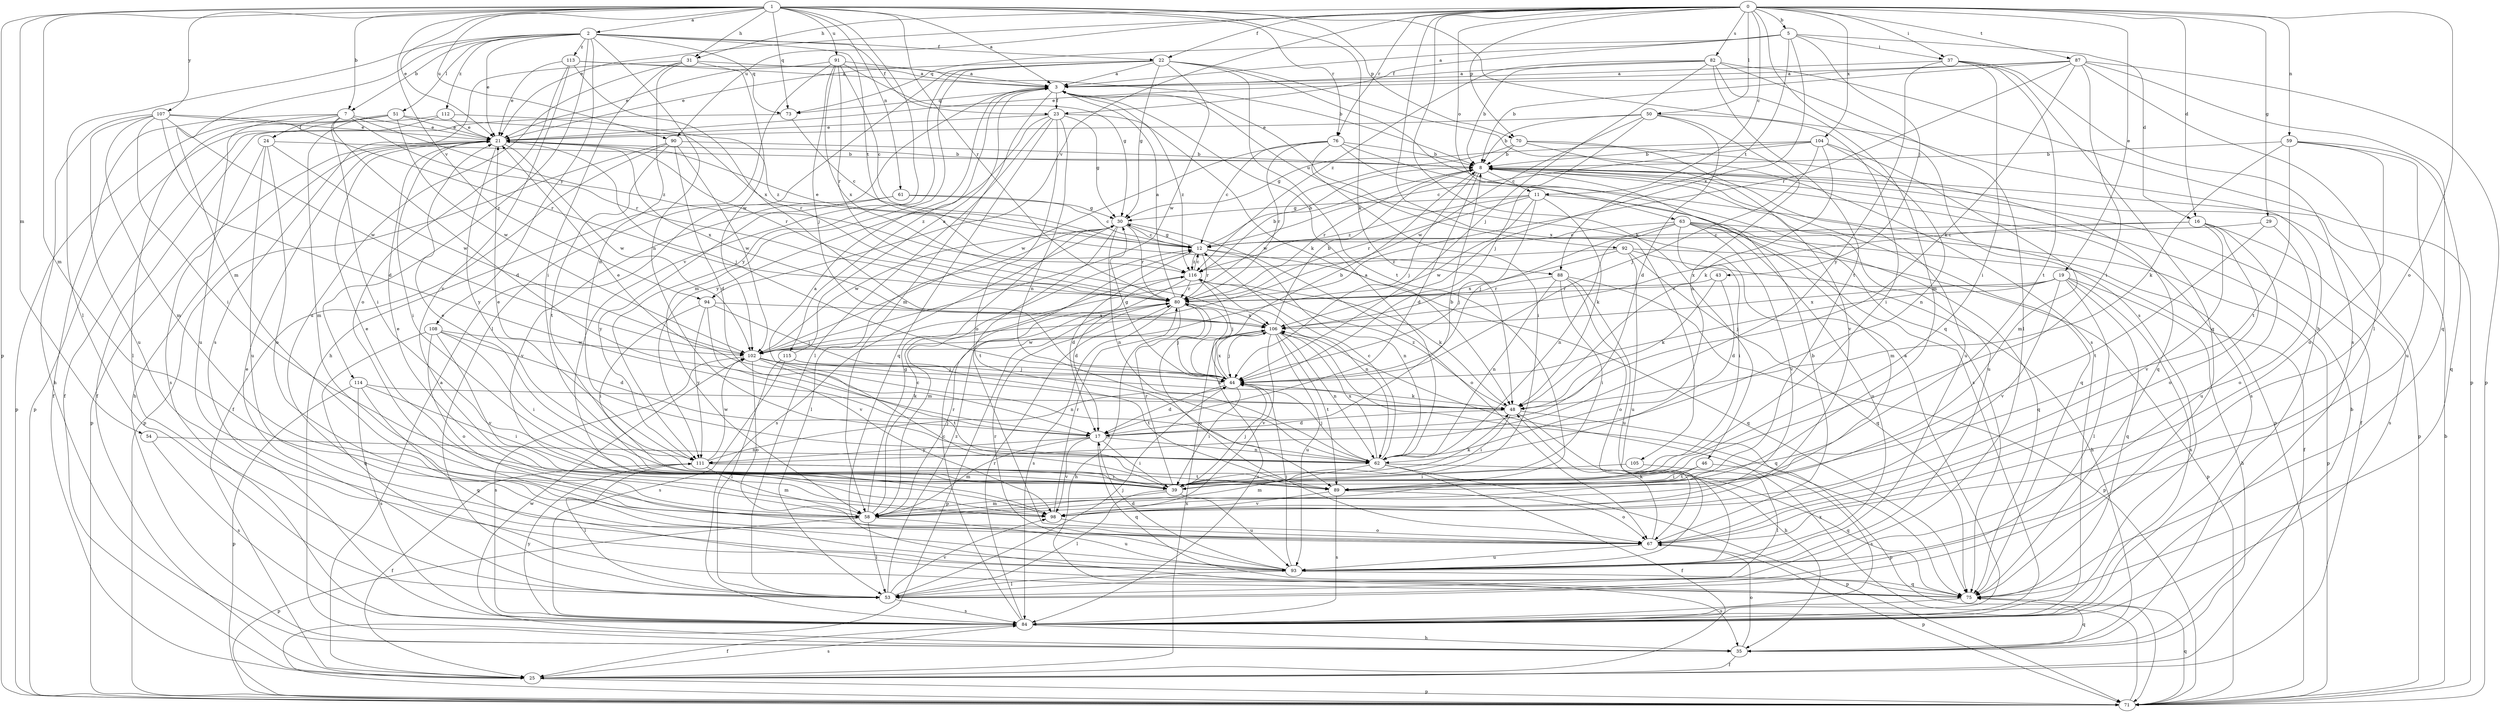 strict digraph  {
0;
1;
2;
3;
5;
7;
8;
11;
12;
16;
17;
19;
21;
22;
23;
24;
25;
29;
30;
31;
35;
37;
39;
43;
44;
46;
48;
50;
51;
53;
54;
58;
59;
61;
62;
63;
67;
70;
71;
73;
75;
76;
80;
82;
84;
87;
88;
89;
90;
91;
92;
93;
94;
98;
102;
104;
105;
106;
107;
108;
111;
112;
113;
114;
115;
116;
0 -> 5  [label=b];
0 -> 11  [label=c];
0 -> 16  [label=d];
0 -> 19  [label=e];
0 -> 21  [label=e];
0 -> 22  [label=f];
0 -> 29  [label=g];
0 -> 31  [label=h];
0 -> 37  [label=i];
0 -> 46  [label=k];
0 -> 50  [label=l];
0 -> 59  [label=n];
0 -> 63  [label=o];
0 -> 67  [label=o];
0 -> 70  [label=p];
0 -> 76  [label=r];
0 -> 82  [label=s];
0 -> 84  [label=s];
0 -> 87  [label=t];
0 -> 90  [label=u];
0 -> 94  [label=v];
0 -> 104  [label=x];
0 -> 105  [label=x];
1 -> 2  [label=a];
1 -> 3  [label=a];
1 -> 7  [label=b];
1 -> 21  [label=e];
1 -> 31  [label=h];
1 -> 35  [label=h];
1 -> 48  [label=k];
1 -> 54  [label=m];
1 -> 58  [label=m];
1 -> 61  [label=n];
1 -> 70  [label=p];
1 -> 71  [label=p];
1 -> 73  [label=q];
1 -> 76  [label=r];
1 -> 80  [label=r];
1 -> 90  [label=u];
1 -> 91  [label=u];
1 -> 94  [label=v];
1 -> 98  [label=v];
1 -> 107  [label=y];
2 -> 7  [label=b];
2 -> 21  [label=e];
2 -> 22  [label=f];
2 -> 23  [label=f];
2 -> 51  [label=l];
2 -> 53  [label=l];
2 -> 58  [label=m];
2 -> 62  [label=n];
2 -> 73  [label=q];
2 -> 88  [label=t];
2 -> 108  [label=y];
2 -> 112  [label=z];
2 -> 113  [label=z];
2 -> 114  [label=z];
3 -> 23  [label=f];
3 -> 48  [label=k];
3 -> 58  [label=m];
3 -> 73  [label=q];
3 -> 92  [label=u];
3 -> 115  [label=z];
5 -> 3  [label=a];
5 -> 16  [label=d];
5 -> 23  [label=f];
5 -> 37  [label=i];
5 -> 43  [label=j];
5 -> 73  [label=q];
5 -> 88  [label=t];
5 -> 106  [label=x];
7 -> 17  [label=d];
7 -> 21  [label=e];
7 -> 24  [label=f];
7 -> 25  [label=f];
7 -> 39  [label=i];
7 -> 80  [label=r];
7 -> 93  [label=u];
7 -> 116  [label=z];
8 -> 11  [label=c];
8 -> 17  [label=d];
8 -> 25  [label=f];
8 -> 44  [label=j];
8 -> 71  [label=p];
8 -> 75  [label=q];
8 -> 80  [label=r];
8 -> 84  [label=s];
8 -> 93  [label=u];
11 -> 30  [label=g];
11 -> 44  [label=j];
11 -> 48  [label=k];
11 -> 58  [label=m];
11 -> 80  [label=r];
11 -> 102  [label=w];
11 -> 116  [label=z];
12 -> 8  [label=b];
12 -> 17  [label=d];
12 -> 21  [label=e];
12 -> 30  [label=g];
12 -> 62  [label=n];
12 -> 75  [label=q];
12 -> 80  [label=r];
12 -> 116  [label=z];
16 -> 12  [label=c];
16 -> 67  [label=o];
16 -> 84  [label=s];
16 -> 93  [label=u];
16 -> 98  [label=v];
16 -> 106  [label=x];
17 -> 8  [label=b];
17 -> 39  [label=i];
17 -> 58  [label=m];
17 -> 62  [label=n];
17 -> 75  [label=q];
17 -> 98  [label=v];
17 -> 111  [label=y];
19 -> 35  [label=h];
19 -> 44  [label=j];
19 -> 53  [label=l];
19 -> 75  [label=q];
19 -> 80  [label=r];
19 -> 84  [label=s];
19 -> 98  [label=v];
19 -> 106  [label=x];
21 -> 8  [label=b];
21 -> 35  [label=h];
21 -> 39  [label=i];
21 -> 44  [label=j];
21 -> 71  [label=p];
21 -> 80  [label=r];
21 -> 102  [label=w];
21 -> 106  [label=x];
21 -> 111  [label=y];
22 -> 3  [label=a];
22 -> 21  [label=e];
22 -> 30  [label=g];
22 -> 53  [label=l];
22 -> 58  [label=m];
22 -> 75  [label=q];
22 -> 84  [label=s];
22 -> 89  [label=t];
22 -> 102  [label=w];
22 -> 111  [label=y];
23 -> 21  [label=e];
23 -> 30  [label=g];
23 -> 53  [label=l];
23 -> 62  [label=n];
23 -> 67  [label=o];
23 -> 75  [label=q];
23 -> 111  [label=y];
23 -> 116  [label=z];
24 -> 8  [label=b];
24 -> 67  [label=o];
24 -> 84  [label=s];
24 -> 93  [label=u];
24 -> 102  [label=w];
25 -> 3  [label=a];
25 -> 71  [label=p];
25 -> 84  [label=s];
25 -> 106  [label=x];
29 -> 12  [label=c];
29 -> 67  [label=o];
29 -> 89  [label=t];
30 -> 12  [label=c];
30 -> 53  [label=l];
30 -> 62  [label=n];
30 -> 67  [label=o];
30 -> 80  [label=r];
30 -> 84  [label=s];
30 -> 89  [label=t];
30 -> 102  [label=w];
31 -> 3  [label=a];
31 -> 39  [label=i];
31 -> 62  [label=n];
31 -> 84  [label=s];
31 -> 93  [label=u];
31 -> 102  [label=w];
35 -> 8  [label=b];
35 -> 25  [label=f];
35 -> 67  [label=o];
35 -> 75  [label=q];
35 -> 102  [label=w];
37 -> 3  [label=a];
37 -> 39  [label=i];
37 -> 75  [label=q];
37 -> 84  [label=s];
37 -> 89  [label=t];
37 -> 111  [label=y];
39 -> 3  [label=a];
39 -> 44  [label=j];
39 -> 48  [label=k];
39 -> 53  [label=l];
39 -> 58  [label=m];
39 -> 80  [label=r];
39 -> 93  [label=u];
43 -> 17  [label=d];
43 -> 48  [label=k];
43 -> 80  [label=r];
44 -> 8  [label=b];
44 -> 17  [label=d];
44 -> 30  [label=g];
44 -> 39  [label=i];
44 -> 48  [label=k];
44 -> 106  [label=x];
46 -> 39  [label=i];
46 -> 84  [label=s];
46 -> 89  [label=t];
48 -> 17  [label=d];
48 -> 21  [label=e];
48 -> 35  [label=h];
48 -> 39  [label=i];
48 -> 71  [label=p];
48 -> 116  [label=z];
50 -> 8  [label=b];
50 -> 17  [label=d];
50 -> 21  [label=e];
50 -> 39  [label=i];
50 -> 44  [label=j];
50 -> 62  [label=n];
50 -> 102  [label=w];
51 -> 21  [label=e];
51 -> 53  [label=l];
51 -> 58  [label=m];
51 -> 71  [label=p];
51 -> 80  [label=r];
51 -> 102  [label=w];
53 -> 21  [label=e];
53 -> 44  [label=j];
53 -> 84  [label=s];
53 -> 98  [label=v];
53 -> 116  [label=z];
54 -> 62  [label=n];
54 -> 84  [label=s];
58 -> 12  [label=c];
58 -> 21  [label=e];
58 -> 30  [label=g];
58 -> 53  [label=l];
58 -> 71  [label=p];
58 -> 80  [label=r];
58 -> 93  [label=u];
59 -> 8  [label=b];
59 -> 48  [label=k];
59 -> 67  [label=o];
59 -> 75  [label=q];
59 -> 89  [label=t];
59 -> 93  [label=u];
61 -> 12  [label=c];
61 -> 30  [label=g];
61 -> 98  [label=v];
61 -> 111  [label=y];
62 -> 3  [label=a];
62 -> 12  [label=c];
62 -> 25  [label=f];
62 -> 44  [label=j];
62 -> 58  [label=m];
62 -> 71  [label=p];
62 -> 75  [label=q];
62 -> 106  [label=x];
63 -> 12  [label=c];
63 -> 25  [label=f];
63 -> 39  [label=i];
63 -> 44  [label=j];
63 -> 62  [label=n];
63 -> 71  [label=p];
63 -> 75  [label=q];
63 -> 93  [label=u];
63 -> 98  [label=v];
67 -> 8  [label=b];
67 -> 48  [label=k];
67 -> 71  [label=p];
67 -> 93  [label=u];
70 -> 8  [label=b];
70 -> 75  [label=q];
70 -> 93  [label=u];
70 -> 98  [label=v];
70 -> 102  [label=w];
71 -> 8  [label=b];
71 -> 75  [label=q];
71 -> 106  [label=x];
73 -> 12  [label=c];
73 -> 25  [label=f];
75 -> 84  [label=s];
76 -> 8  [label=b];
76 -> 12  [label=c];
76 -> 39  [label=i];
76 -> 71  [label=p];
76 -> 80  [label=r];
76 -> 84  [label=s];
76 -> 102  [label=w];
80 -> 3  [label=a];
80 -> 35  [label=h];
80 -> 44  [label=j];
80 -> 67  [label=o];
80 -> 71  [label=p];
80 -> 84  [label=s];
80 -> 106  [label=x];
82 -> 3  [label=a];
82 -> 8  [label=b];
82 -> 44  [label=j];
82 -> 53  [label=l];
82 -> 58  [label=m];
82 -> 71  [label=p];
82 -> 89  [label=t];
82 -> 116  [label=z];
84 -> 3  [label=a];
84 -> 12  [label=c];
84 -> 25  [label=f];
84 -> 35  [label=h];
84 -> 80  [label=r];
84 -> 111  [label=y];
87 -> 3  [label=a];
87 -> 8  [label=b];
87 -> 21  [label=e];
87 -> 39  [label=i];
87 -> 48  [label=k];
87 -> 53  [label=l];
87 -> 71  [label=p];
87 -> 75  [label=q];
87 -> 80  [label=r];
88 -> 39  [label=i];
88 -> 62  [label=n];
88 -> 67  [label=o];
88 -> 71  [label=p];
88 -> 80  [label=r];
88 -> 93  [label=u];
89 -> 21  [label=e];
89 -> 67  [label=o];
89 -> 84  [label=s];
89 -> 98  [label=v];
90 -> 8  [label=b];
90 -> 17  [label=d];
90 -> 25  [label=f];
90 -> 71  [label=p];
90 -> 89  [label=t];
90 -> 102  [label=w];
91 -> 3  [label=a];
91 -> 12  [label=c];
91 -> 21  [label=e];
91 -> 30  [label=g];
91 -> 35  [label=h];
91 -> 44  [label=j];
91 -> 80  [label=r];
91 -> 106  [label=x];
92 -> 35  [label=h];
92 -> 71  [label=p];
92 -> 75  [label=q];
92 -> 93  [label=u];
92 -> 106  [label=x];
92 -> 116  [label=z];
93 -> 17  [label=d];
93 -> 44  [label=j];
93 -> 53  [label=l];
93 -> 75  [label=q];
93 -> 80  [label=r];
94 -> 39  [label=i];
94 -> 44  [label=j];
94 -> 98  [label=v];
94 -> 106  [label=x];
94 -> 111  [label=y];
98 -> 21  [label=e];
98 -> 67  [label=o];
98 -> 80  [label=r];
102 -> 44  [label=j];
102 -> 48  [label=k];
102 -> 62  [label=n];
102 -> 67  [label=o];
102 -> 84  [label=s];
102 -> 89  [label=t];
104 -> 8  [label=b];
104 -> 12  [label=c];
104 -> 30  [label=g];
104 -> 44  [label=j];
104 -> 48  [label=k];
104 -> 58  [label=m];
104 -> 62  [label=n];
105 -> 39  [label=i];
105 -> 53  [label=l];
106 -> 8  [label=b];
106 -> 44  [label=j];
106 -> 62  [label=n];
106 -> 75  [label=q];
106 -> 84  [label=s];
106 -> 89  [label=t];
106 -> 93  [label=u];
106 -> 98  [label=v];
106 -> 102  [label=w];
107 -> 17  [label=d];
107 -> 21  [label=e];
107 -> 35  [label=h];
107 -> 39  [label=i];
107 -> 58  [label=m];
107 -> 80  [label=r];
107 -> 93  [label=u];
107 -> 102  [label=w];
108 -> 17  [label=d];
108 -> 39  [label=i];
108 -> 67  [label=o];
108 -> 75  [label=q];
108 -> 98  [label=v];
108 -> 102  [label=w];
111 -> 21  [label=e];
111 -> 25  [label=f];
111 -> 39  [label=i];
111 -> 44  [label=j];
111 -> 53  [label=l];
111 -> 58  [label=m];
111 -> 89  [label=t];
111 -> 102  [label=w];
112 -> 21  [label=e];
112 -> 25  [label=f];
112 -> 71  [label=p];
112 -> 116  [label=z];
113 -> 3  [label=a];
113 -> 8  [label=b];
113 -> 21  [label=e];
113 -> 67  [label=o];
113 -> 98  [label=v];
113 -> 106  [label=x];
114 -> 39  [label=i];
114 -> 48  [label=k];
114 -> 71  [label=p];
114 -> 75  [label=q];
114 -> 84  [label=s];
115 -> 3  [label=a];
115 -> 44  [label=j];
115 -> 53  [label=l];
115 -> 84  [label=s];
115 -> 89  [label=t];
116 -> 8  [label=b];
116 -> 12  [label=c];
116 -> 17  [label=d];
116 -> 44  [label=j];
116 -> 48  [label=k];
116 -> 58  [label=m];
116 -> 62  [label=n];
116 -> 80  [label=r];
}
